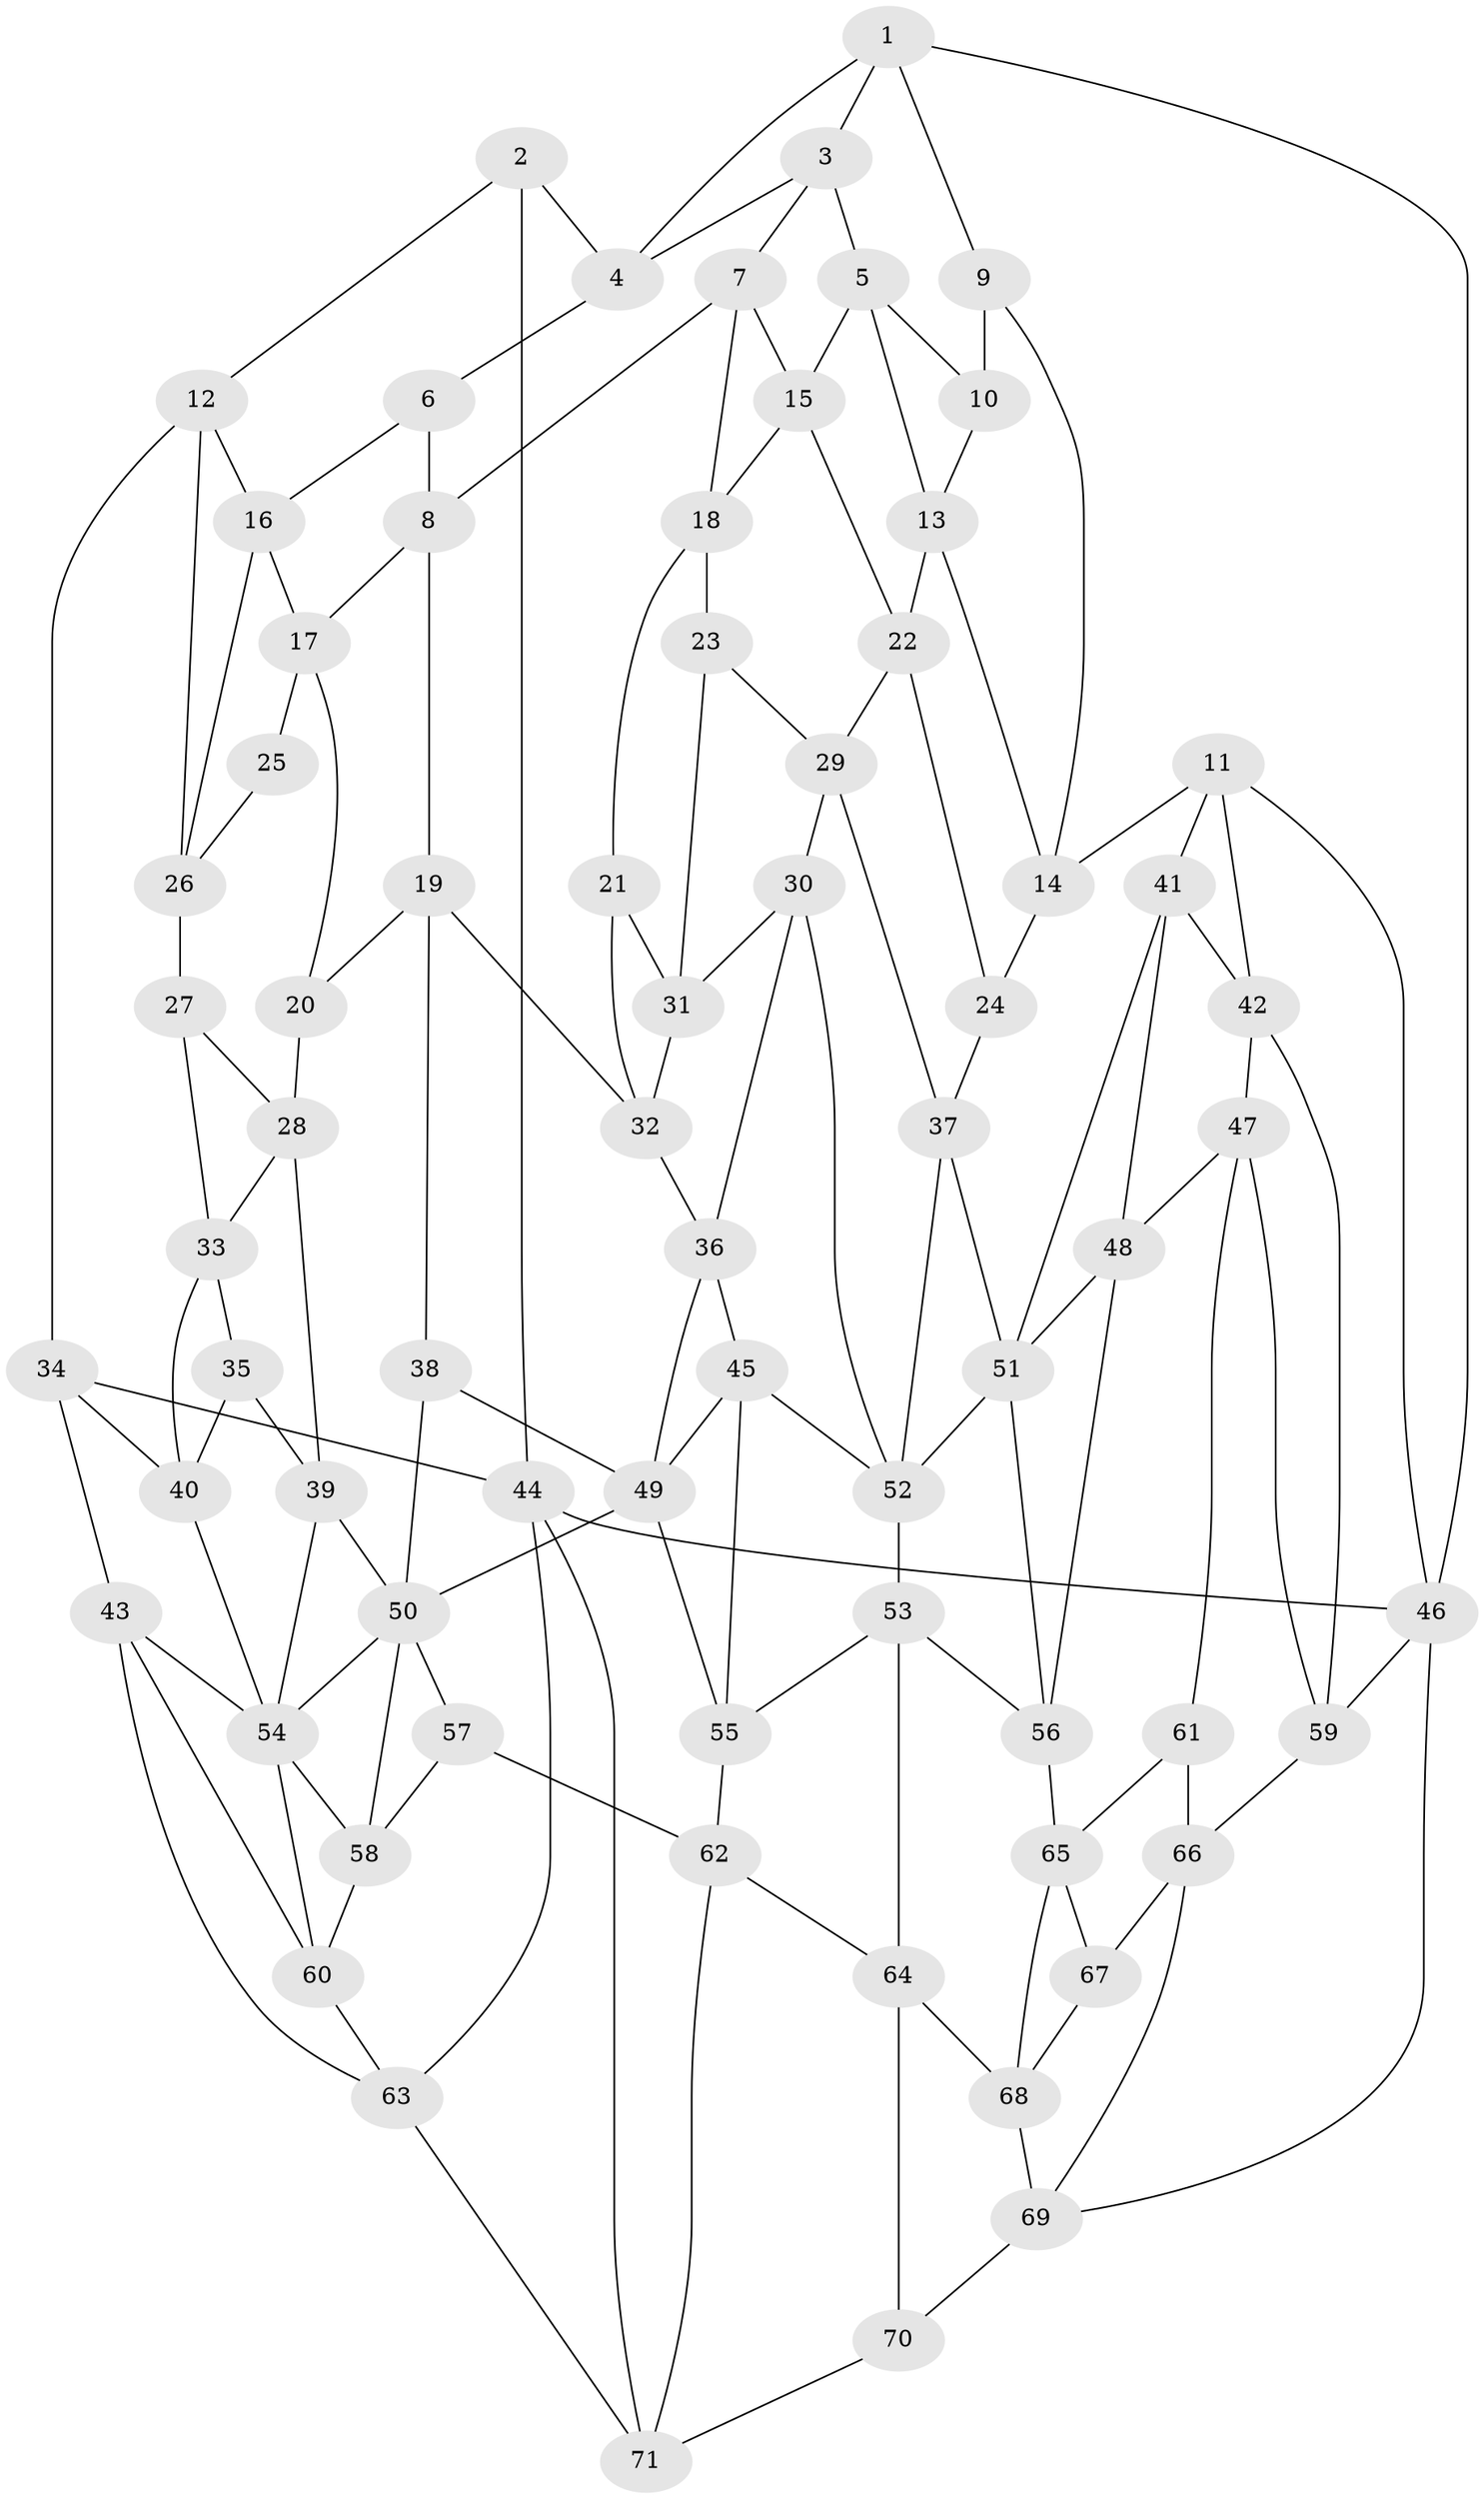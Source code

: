 // original degree distribution, {3: 0.028169014084507043, 4: 0.18309859154929578, 6: 0.19718309859154928, 5: 0.5915492957746479}
// Generated by graph-tools (version 1.1) at 2025/27/03/09/25 03:27:09]
// undirected, 71 vertices, 138 edges
graph export_dot {
graph [start="1"]
  node [color=gray90,style=filled];
  1;
  2;
  3;
  4;
  5;
  6;
  7;
  8;
  9;
  10;
  11;
  12;
  13;
  14;
  15;
  16;
  17;
  18;
  19;
  20;
  21;
  22;
  23;
  24;
  25;
  26;
  27;
  28;
  29;
  30;
  31;
  32;
  33;
  34;
  35;
  36;
  37;
  38;
  39;
  40;
  41;
  42;
  43;
  44;
  45;
  46;
  47;
  48;
  49;
  50;
  51;
  52;
  53;
  54;
  55;
  56;
  57;
  58;
  59;
  60;
  61;
  62;
  63;
  64;
  65;
  66;
  67;
  68;
  69;
  70;
  71;
  1 -- 3 [weight=1.0];
  1 -- 4 [weight=1.0];
  1 -- 9 [weight=1.0];
  1 -- 46 [weight=1.0];
  2 -- 4 [weight=1.0];
  2 -- 12 [weight=1.0];
  2 -- 44 [weight=1.0];
  3 -- 4 [weight=1.0];
  3 -- 5 [weight=1.0];
  3 -- 7 [weight=1.0];
  4 -- 6 [weight=1.0];
  5 -- 10 [weight=1.0];
  5 -- 13 [weight=1.0];
  5 -- 15 [weight=1.0];
  6 -- 8 [weight=1.0];
  6 -- 16 [weight=1.0];
  7 -- 8 [weight=1.0];
  7 -- 15 [weight=1.0];
  7 -- 18 [weight=1.0];
  8 -- 17 [weight=1.0];
  8 -- 19 [weight=1.0];
  9 -- 10 [weight=2.0];
  9 -- 14 [weight=1.0];
  10 -- 13 [weight=1.0];
  11 -- 14 [weight=1.0];
  11 -- 41 [weight=1.0];
  11 -- 42 [weight=1.0];
  11 -- 46 [weight=1.0];
  12 -- 16 [weight=1.0];
  12 -- 26 [weight=1.0];
  12 -- 34 [weight=1.0];
  13 -- 14 [weight=1.0];
  13 -- 22 [weight=1.0];
  14 -- 24 [weight=1.0];
  15 -- 18 [weight=1.0];
  15 -- 22 [weight=1.0];
  16 -- 17 [weight=1.0];
  16 -- 26 [weight=1.0];
  17 -- 20 [weight=1.0];
  17 -- 25 [weight=1.0];
  18 -- 21 [weight=1.0];
  18 -- 23 [weight=1.0];
  19 -- 20 [weight=1.0];
  19 -- 32 [weight=1.0];
  19 -- 38 [weight=1.0];
  20 -- 28 [weight=1.0];
  21 -- 31 [weight=1.0];
  21 -- 32 [weight=1.0];
  22 -- 24 [weight=1.0];
  22 -- 29 [weight=1.0];
  23 -- 29 [weight=1.0];
  23 -- 31 [weight=1.0];
  24 -- 37 [weight=1.0];
  25 -- 26 [weight=1.0];
  26 -- 27 [weight=1.0];
  27 -- 28 [weight=1.0];
  27 -- 33 [weight=1.0];
  28 -- 33 [weight=1.0];
  28 -- 39 [weight=1.0];
  29 -- 30 [weight=1.0];
  29 -- 37 [weight=1.0];
  30 -- 31 [weight=1.0];
  30 -- 36 [weight=1.0];
  30 -- 52 [weight=1.0];
  31 -- 32 [weight=1.0];
  32 -- 36 [weight=1.0];
  33 -- 35 [weight=1.0];
  33 -- 40 [weight=1.0];
  34 -- 40 [weight=1.0];
  34 -- 43 [weight=1.0];
  34 -- 44 [weight=1.0];
  35 -- 39 [weight=1.0];
  35 -- 40 [weight=1.0];
  36 -- 45 [weight=1.0];
  36 -- 49 [weight=1.0];
  37 -- 51 [weight=1.0];
  37 -- 52 [weight=1.0];
  38 -- 49 [weight=2.0];
  38 -- 50 [weight=1.0];
  39 -- 50 [weight=1.0];
  39 -- 54 [weight=1.0];
  40 -- 54 [weight=1.0];
  41 -- 42 [weight=1.0];
  41 -- 48 [weight=1.0];
  41 -- 51 [weight=1.0];
  42 -- 47 [weight=1.0];
  42 -- 59 [weight=1.0];
  43 -- 54 [weight=1.0];
  43 -- 60 [weight=1.0];
  43 -- 63 [weight=1.0];
  44 -- 46 [weight=2.0];
  44 -- 63 [weight=1.0];
  44 -- 71 [weight=1.0];
  45 -- 49 [weight=1.0];
  45 -- 52 [weight=1.0];
  45 -- 55 [weight=1.0];
  46 -- 59 [weight=1.0];
  46 -- 69 [weight=1.0];
  47 -- 48 [weight=1.0];
  47 -- 59 [weight=1.0];
  47 -- 61 [weight=1.0];
  48 -- 51 [weight=1.0];
  48 -- 56 [weight=1.0];
  49 -- 50 [weight=1.0];
  49 -- 55 [weight=1.0];
  50 -- 54 [weight=1.0];
  50 -- 57 [weight=1.0];
  50 -- 58 [weight=1.0];
  51 -- 52 [weight=2.0];
  51 -- 56 [weight=1.0];
  52 -- 53 [weight=1.0];
  53 -- 55 [weight=1.0];
  53 -- 56 [weight=1.0];
  53 -- 64 [weight=1.0];
  54 -- 58 [weight=1.0];
  54 -- 60 [weight=1.0];
  55 -- 62 [weight=1.0];
  56 -- 65 [weight=1.0];
  57 -- 58 [weight=1.0];
  57 -- 62 [weight=1.0];
  58 -- 60 [weight=1.0];
  59 -- 66 [weight=1.0];
  60 -- 63 [weight=1.0];
  61 -- 65 [weight=1.0];
  61 -- 66 [weight=1.0];
  62 -- 64 [weight=1.0];
  62 -- 71 [weight=1.0];
  63 -- 71 [weight=1.0];
  64 -- 68 [weight=1.0];
  64 -- 70 [weight=1.0];
  65 -- 67 [weight=1.0];
  65 -- 68 [weight=1.0];
  66 -- 67 [weight=1.0];
  66 -- 69 [weight=1.0];
  67 -- 68 [weight=1.0];
  68 -- 69 [weight=1.0];
  69 -- 70 [weight=1.0];
  70 -- 71 [weight=1.0];
}
